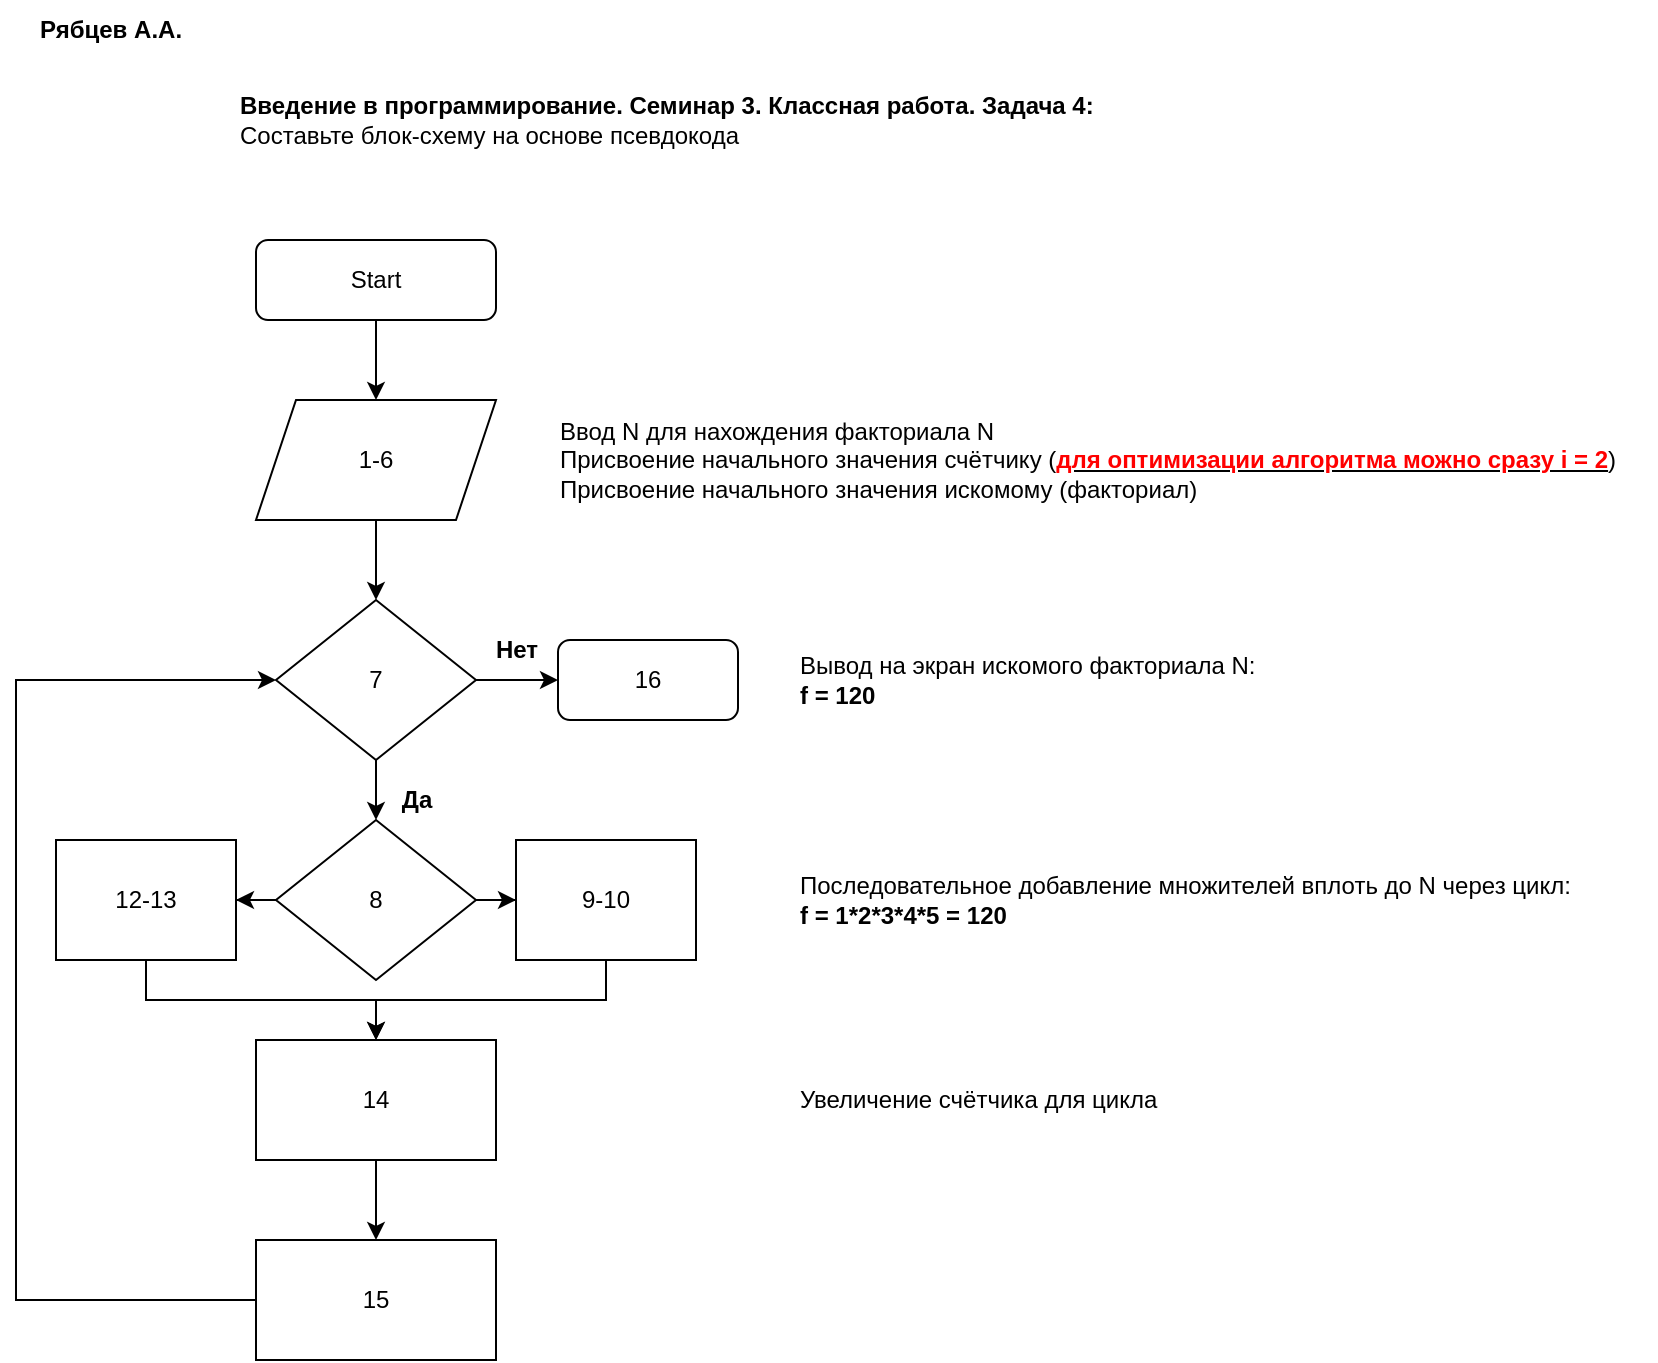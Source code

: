 <mxfile version="20.6.2" type="github">
  <diagram id="C5RBs43oDa-KdzZeNtuy" name="Page-1">
    <mxGraphModel dx="810" dy="526" grid="1" gridSize="10" guides="1" tooltips="1" connect="1" arrows="1" fold="1" page="1" pageScale="1" pageWidth="827" pageHeight="1169" math="0" shadow="0">
      <root>
        <mxCell id="WIyWlLk6GJQsqaUBKTNV-0" />
        <mxCell id="WIyWlLk6GJQsqaUBKTNV-1" parent="WIyWlLk6GJQsqaUBKTNV-0" />
        <mxCell id="5Rgdo_TbM8ZFMw4HnDZ8-19" value="" style="edgeStyle=orthogonalEdgeStyle;rounded=0;orthogonalLoop=1;jettySize=auto;html=1;" edge="1" parent="WIyWlLk6GJQsqaUBKTNV-1" source="5Rgdo_TbM8ZFMw4HnDZ8-20">
          <mxGeometry relative="1" as="geometry">
            <mxPoint x="190" y="210" as="targetPoint" />
          </mxGeometry>
        </mxCell>
        <mxCell id="5Rgdo_TbM8ZFMw4HnDZ8-20" value="Start" style="rounded=1;whiteSpace=wrap;html=1;fontSize=12;glass=0;strokeWidth=1;shadow=0;" vertex="1" parent="WIyWlLk6GJQsqaUBKTNV-1">
          <mxGeometry x="130" y="130" width="120" height="40" as="geometry" />
        </mxCell>
        <mxCell id="5Rgdo_TbM8ZFMw4HnDZ8-21" value="16" style="rounded=1;whiteSpace=wrap;html=1;fontSize=12;glass=0;strokeWidth=1;shadow=0;" vertex="1" parent="WIyWlLk6GJQsqaUBKTNV-1">
          <mxGeometry x="281" y="330" width="90" height="40" as="geometry" />
        </mxCell>
        <mxCell id="5Rgdo_TbM8ZFMw4HnDZ8-22" value="" style="edgeStyle=orthogonalEdgeStyle;rounded=0;orthogonalLoop=1;jettySize=auto;html=1;" edge="1" parent="WIyWlLk6GJQsqaUBKTNV-1" source="5Rgdo_TbM8ZFMw4HnDZ8-23" target="5Rgdo_TbM8ZFMw4HnDZ8-30">
          <mxGeometry relative="1" as="geometry" />
        </mxCell>
        <mxCell id="5Rgdo_TbM8ZFMw4HnDZ8-23" value="&lt;div style=&quot;text-align: justify;&quot;&gt;1-6&lt;/div&gt;" style="shape=parallelogram;perimeter=parallelogramPerimeter;whiteSpace=wrap;html=1;fixedSize=1;" vertex="1" parent="WIyWlLk6GJQsqaUBKTNV-1">
          <mxGeometry x="130" y="210" width="120" height="60" as="geometry" />
        </mxCell>
        <mxCell id="5Rgdo_TbM8ZFMw4HnDZ8-24" value="Вывод на экран искомого факториала N:&amp;nbsp;&lt;br&gt;&lt;b&gt;f = 120&lt;/b&gt;" style="text;html=1;align=left;verticalAlign=middle;resizable=0;points=[];autosize=1;strokeColor=none;fillColor=none;" vertex="1" parent="WIyWlLk6GJQsqaUBKTNV-1">
          <mxGeometry x="400" y="330" width="250" height="40" as="geometry" />
        </mxCell>
        <mxCell id="5Rgdo_TbM8ZFMw4HnDZ8-25" value="&lt;div style=&quot;&quot;&gt;&lt;span style=&quot;background-color: initial;&quot;&gt;Последовательное добавление множителей вплоть до N через цикл:&amp;nbsp;&lt;/span&gt;&lt;/div&gt;&lt;div style=&quot;&quot;&gt;&lt;span style=&quot;background-color: initial;&quot;&gt;&lt;b&gt;f = 1*2*3*4*5 = 120&lt;/b&gt;&lt;/span&gt;&lt;/div&gt;" style="text;html=1;align=left;verticalAlign=middle;resizable=0;points=[];autosize=1;strokeColor=none;fillColor=none;" vertex="1" parent="WIyWlLk6GJQsqaUBKTNV-1">
          <mxGeometry x="400" y="440" width="410" height="40" as="geometry" />
        </mxCell>
        <mxCell id="5Rgdo_TbM8ZFMw4HnDZ8-26" value="Ввод N для нахождения факториала N&lt;br&gt;Присвоение начального значения счётчику (&lt;b&gt;&lt;u&gt;&lt;font color=&quot;#ff0000&quot;&gt;для оптимизации алгоритма можно сразу i = 2&lt;/font&gt;&lt;/u&gt;&lt;/b&gt;)&lt;br&gt;Присвоение начального значения искомому (факториал)" style="text;html=1;align=left;verticalAlign=middle;resizable=0;points=[];autosize=1;strokeColor=none;fillColor=none;" vertex="1" parent="WIyWlLk6GJQsqaUBKTNV-1">
          <mxGeometry x="280" y="210" width="550" height="60" as="geometry" />
        </mxCell>
        <mxCell id="5Rgdo_TbM8ZFMw4HnDZ8-27" value="&lt;b&gt;Введение в программирование. Семинар 3. Классная работа. Задача 4:&lt;br&gt;&lt;/b&gt;&lt;div&gt;Составьте блок-схему на основе псевдокода&lt;br&gt;&lt;/div&gt;" style="text;html=1;align=left;verticalAlign=middle;resizable=0;points=[];autosize=1;strokeColor=none;fillColor=none;" vertex="1" parent="WIyWlLk6GJQsqaUBKTNV-1">
          <mxGeometry x="120" y="50" width="450" height="40" as="geometry" />
        </mxCell>
        <mxCell id="5Rgdo_TbM8ZFMw4HnDZ8-28" value="" style="edgeStyle=orthogonalEdgeStyle;rounded=0;orthogonalLoop=1;jettySize=auto;html=1;entryX=0.5;entryY=0;entryDx=0;entryDy=0;" edge="1" parent="WIyWlLk6GJQsqaUBKTNV-1" source="5Rgdo_TbM8ZFMw4HnDZ8-30" target="5Rgdo_TbM8ZFMw4HnDZ8-41">
          <mxGeometry relative="1" as="geometry">
            <mxPoint x="190" y="430" as="targetPoint" />
          </mxGeometry>
        </mxCell>
        <mxCell id="5Rgdo_TbM8ZFMw4HnDZ8-29" value="" style="edgeStyle=orthogonalEdgeStyle;rounded=0;orthogonalLoop=1;jettySize=auto;html=1;" edge="1" parent="WIyWlLk6GJQsqaUBKTNV-1" source="5Rgdo_TbM8ZFMw4HnDZ8-30" target="5Rgdo_TbM8ZFMw4HnDZ8-21">
          <mxGeometry relative="1" as="geometry" />
        </mxCell>
        <mxCell id="5Rgdo_TbM8ZFMw4HnDZ8-30" value="7" style="rhombus;whiteSpace=wrap;html=1;" vertex="1" parent="WIyWlLk6GJQsqaUBKTNV-1">
          <mxGeometry x="140" y="310" width="100" height="80" as="geometry" />
        </mxCell>
        <mxCell id="5Rgdo_TbM8ZFMw4HnDZ8-33" value="&lt;b&gt;Да&lt;/b&gt;" style="text;html=1;align=center;verticalAlign=middle;resizable=0;points=[];autosize=1;strokeColor=none;fillColor=none;" vertex="1" parent="WIyWlLk6GJQsqaUBKTNV-1">
          <mxGeometry x="190" y="395" width="40" height="30" as="geometry" />
        </mxCell>
        <mxCell id="5Rgdo_TbM8ZFMw4HnDZ8-34" value="&lt;b&gt;Нет&lt;/b&gt;" style="text;html=1;align=center;verticalAlign=middle;resizable=0;points=[];autosize=1;strokeColor=none;fillColor=none;" vertex="1" parent="WIyWlLk6GJQsqaUBKTNV-1">
          <mxGeometry x="240" y="320" width="40" height="30" as="geometry" />
        </mxCell>
        <mxCell id="5Rgdo_TbM8ZFMw4HnDZ8-43" value="" style="edgeStyle=orthogonalEdgeStyle;rounded=0;orthogonalLoop=1;jettySize=auto;html=1;" edge="1" parent="WIyWlLk6GJQsqaUBKTNV-1" source="5Rgdo_TbM8ZFMw4HnDZ8-36" target="5Rgdo_TbM8ZFMw4HnDZ8-39">
          <mxGeometry relative="1" as="geometry" />
        </mxCell>
        <mxCell id="5Rgdo_TbM8ZFMw4HnDZ8-36" value="14" style="rounded=0;whiteSpace=wrap;html=1;" vertex="1" parent="WIyWlLk6GJQsqaUBKTNV-1">
          <mxGeometry x="130" y="530" width="120" height="60" as="geometry" />
        </mxCell>
        <mxCell id="5Rgdo_TbM8ZFMw4HnDZ8-37" value="&lt;div style=&quot;&quot;&gt;Увеличение счётчика для цикла&lt;br&gt;&lt;/div&gt;" style="text;html=1;align=left;verticalAlign=middle;resizable=0;points=[];autosize=1;strokeColor=none;fillColor=none;" vertex="1" parent="WIyWlLk6GJQsqaUBKTNV-1">
          <mxGeometry x="400" y="545" width="200" height="30" as="geometry" />
        </mxCell>
        <mxCell id="5Rgdo_TbM8ZFMw4HnDZ8-38" value="&lt;b&gt;Рябцев А.А.&lt;/b&gt;" style="text;html=1;align=left;verticalAlign=middle;resizable=0;points=[];autosize=1;strokeColor=none;fillColor=none;" vertex="1" parent="WIyWlLk6GJQsqaUBKTNV-1">
          <mxGeometry x="20" y="10" width="90" height="30" as="geometry" />
        </mxCell>
        <mxCell id="5Rgdo_TbM8ZFMw4HnDZ8-42" style="edgeStyle=orthogonalEdgeStyle;rounded=0;orthogonalLoop=1;jettySize=auto;html=1;entryX=0;entryY=0.5;entryDx=0;entryDy=0;" edge="1" parent="WIyWlLk6GJQsqaUBKTNV-1" source="5Rgdo_TbM8ZFMw4HnDZ8-39" target="5Rgdo_TbM8ZFMw4HnDZ8-30">
          <mxGeometry relative="1" as="geometry">
            <Array as="points">
              <mxPoint x="10" y="660" />
              <mxPoint x="10" y="350" />
            </Array>
          </mxGeometry>
        </mxCell>
        <mxCell id="5Rgdo_TbM8ZFMw4HnDZ8-39" value="15" style="rounded=0;whiteSpace=wrap;html=1;" vertex="1" parent="WIyWlLk6GJQsqaUBKTNV-1">
          <mxGeometry x="130" y="630" width="120" height="60" as="geometry" />
        </mxCell>
        <mxCell id="5Rgdo_TbM8ZFMw4HnDZ8-46" value="" style="edgeStyle=orthogonalEdgeStyle;rounded=0;orthogonalLoop=1;jettySize=auto;html=1;" edge="1" parent="WIyWlLk6GJQsqaUBKTNV-1" source="5Rgdo_TbM8ZFMw4HnDZ8-41" target="5Rgdo_TbM8ZFMw4HnDZ8-45">
          <mxGeometry relative="1" as="geometry" />
        </mxCell>
        <mxCell id="5Rgdo_TbM8ZFMw4HnDZ8-47" value="" style="edgeStyle=orthogonalEdgeStyle;rounded=0;orthogonalLoop=1;jettySize=auto;html=1;" edge="1" parent="WIyWlLk6GJQsqaUBKTNV-1" source="5Rgdo_TbM8ZFMw4HnDZ8-41" target="5Rgdo_TbM8ZFMw4HnDZ8-44">
          <mxGeometry relative="1" as="geometry" />
        </mxCell>
        <mxCell id="5Rgdo_TbM8ZFMw4HnDZ8-41" value="8" style="rhombus;whiteSpace=wrap;html=1;" vertex="1" parent="WIyWlLk6GJQsqaUBKTNV-1">
          <mxGeometry x="140" y="420" width="100" height="80" as="geometry" />
        </mxCell>
        <mxCell id="5Rgdo_TbM8ZFMw4HnDZ8-48" style="edgeStyle=orthogonalEdgeStyle;rounded=0;orthogonalLoop=1;jettySize=auto;html=1;entryX=0.5;entryY=0;entryDx=0;entryDy=0;" edge="1" parent="WIyWlLk6GJQsqaUBKTNV-1" source="5Rgdo_TbM8ZFMw4HnDZ8-44" target="5Rgdo_TbM8ZFMw4HnDZ8-36">
          <mxGeometry relative="1" as="geometry">
            <Array as="points">
              <mxPoint x="75" y="510" />
              <mxPoint x="190" y="510" />
            </Array>
          </mxGeometry>
        </mxCell>
        <mxCell id="5Rgdo_TbM8ZFMw4HnDZ8-44" value="12-13" style="rounded=0;whiteSpace=wrap;html=1;" vertex="1" parent="WIyWlLk6GJQsqaUBKTNV-1">
          <mxGeometry x="30" y="430" width="90" height="60" as="geometry" />
        </mxCell>
        <mxCell id="5Rgdo_TbM8ZFMw4HnDZ8-53" style="edgeStyle=orthogonalEdgeStyle;rounded=0;orthogonalLoop=1;jettySize=auto;html=1;" edge="1" parent="WIyWlLk6GJQsqaUBKTNV-1" source="5Rgdo_TbM8ZFMw4HnDZ8-45">
          <mxGeometry relative="1" as="geometry">
            <mxPoint x="190" y="530" as="targetPoint" />
            <Array as="points">
              <mxPoint x="305" y="510" />
              <mxPoint x="190" y="510" />
              <mxPoint x="190" y="530" />
            </Array>
          </mxGeometry>
        </mxCell>
        <mxCell id="5Rgdo_TbM8ZFMw4HnDZ8-45" value="9-10" style="rounded=0;whiteSpace=wrap;html=1;" vertex="1" parent="WIyWlLk6GJQsqaUBKTNV-1">
          <mxGeometry x="260" y="430" width="90" height="60" as="geometry" />
        </mxCell>
      </root>
    </mxGraphModel>
  </diagram>
</mxfile>

